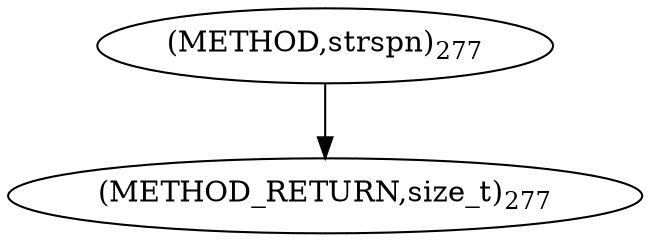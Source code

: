 digraph "strspn" {  
"98869" [label = <(METHOD,strspn)<SUB>277</SUB>> ]
"98872" [label = <(METHOD_RETURN,size_t)<SUB>277</SUB>> ]
  "98869" -> "98872" 
}
